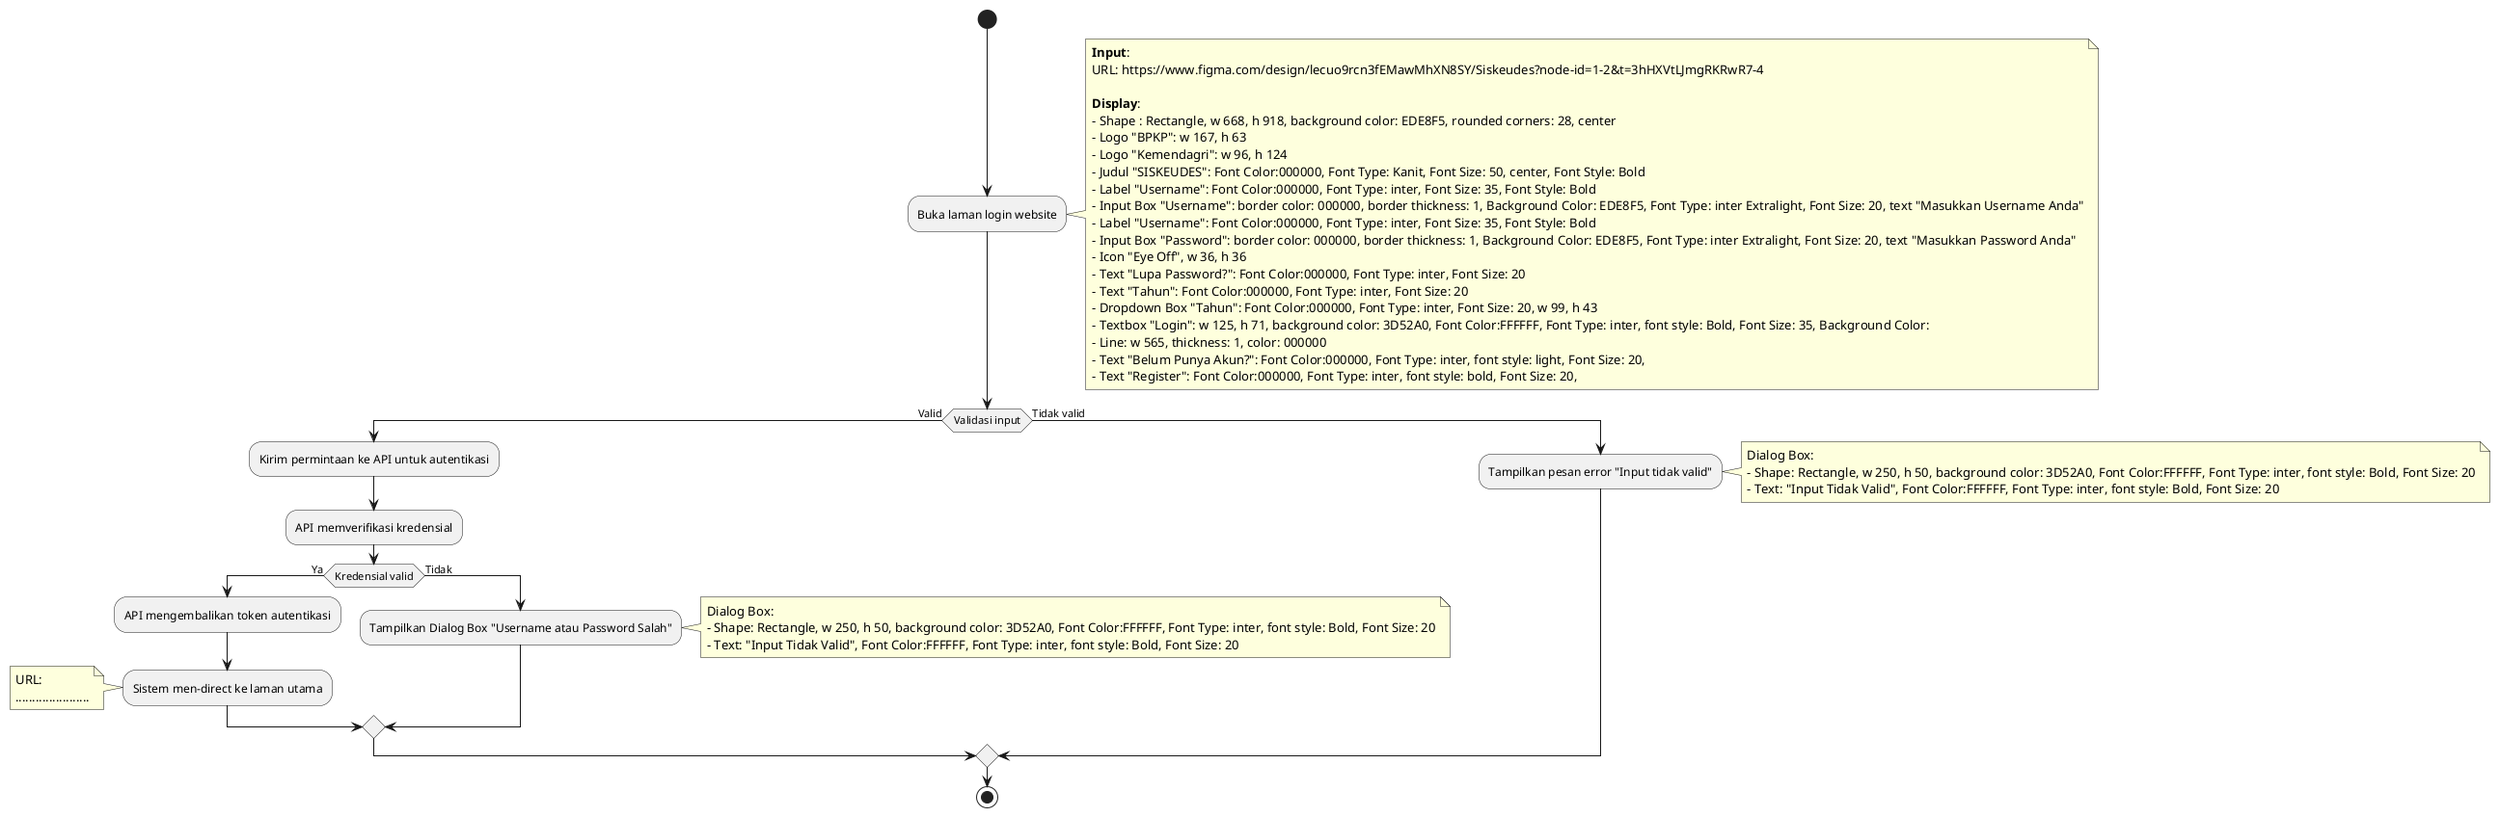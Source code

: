 @startuml loginpage
start

:Buka laman login website;
note right
    **Input**:
    URL: https://www.figma.com/design/lecuo9rcn3fEMawMhXN8SY/Siskeudes?node-id=1-2&t=3hHXVtLJmgRKRwR7-4

    **Display**:
    - Shape : Rectangle, w 668, h 918, background color: EDE8F5, rounded corners: 28, center
    - Logo "BPKP": w 167, h 63
    - Logo "Kemendagri": w 96, h 124
    - Judul "SISKEUDES": Font Color:000000, Font Type: Kanit, Font Size: 50, center, Font Style: Bold
    - Label "Username": Font Color:000000, Font Type: inter, Font Size: 35, Font Style: Bold
    - Input Box "Username": border color: 000000, border thickness: 1, Background Color: EDE8F5, Font Type: inter Extralight, Font Size: 20, text "Masukkan Username Anda"
    - Label "Username": Font Color:000000, Font Type: inter, Font Size: 35, Font Style: Bold
    - Input Box "Password": border color: 000000, border thickness: 1, Background Color: EDE8F5, Font Type: inter Extralight, Font Size: 20, text "Masukkan Password Anda"
    - Icon "Eye Off", w 36, h 36
    - Text "Lupa Password?": Font Color:000000, Font Type: inter, Font Size: 20
    - Text "Tahun": Font Color:000000, Font Type: inter, Font Size: 20
    - Dropdown Box "Tahun": Font Color:000000, Font Type: inter, Font Size: 20, w 99, h 43
    - Textbox "Login": w 125, h 71, background color: 3D52A0, Font Color:FFFFFF, Font Type: inter, font style: Bold, Font Size: 35, Background Color:
    - Line: w 565, thickness: 1, color: 000000
    - Text "Belum Punya Akun?": Font Color:000000, Font Type: inter, font style: light, Font Size: 20,
    - Text "Register": Font Color:000000, Font Type: inter, font style: bold, Font Size: 20,
end note

if (Validasi input) then (Valid)
    :Kirim permintaan ke API untuk autentikasi;
    :API memverifikasi kredensial;

    if (Kredensial valid) then (Ya)
        :API mengembalikan token autentikasi;
        :Sistem men-direct ke laman utama;
        note left
        URL:
        ......................
        end note
    else (Tidak)
        :Tampilkan Dialog Box "Username atau Password Salah";
        note right
            Dialog Box:
            - Shape: Rectangle, w 250, h 50, background color: 3D52A0, Font Color:FFFFFF, Font Type: inter, font style: Bold, Font Size: 20
            - Text: "Input Tidak Valid", Font Color:FFFFFF, Font Type: inter, font style: Bold, Font Size: 20
        end note
    endif
else (Tidak valid)
    :Tampilkan pesan error "Input tidak valid";
    note right
        Dialog Box:
        - Shape: Rectangle, w 250, h 50, background color: 3D52A0, Font Color:FFFFFF, Font Type: inter, font style: Bold, Font Size: 20
        - Text: "Input Tidak Valid", Font Color:FFFFFF, Font Type: inter, font style: Bold, Font Size: 20
    end note
endif

stop
@enduml